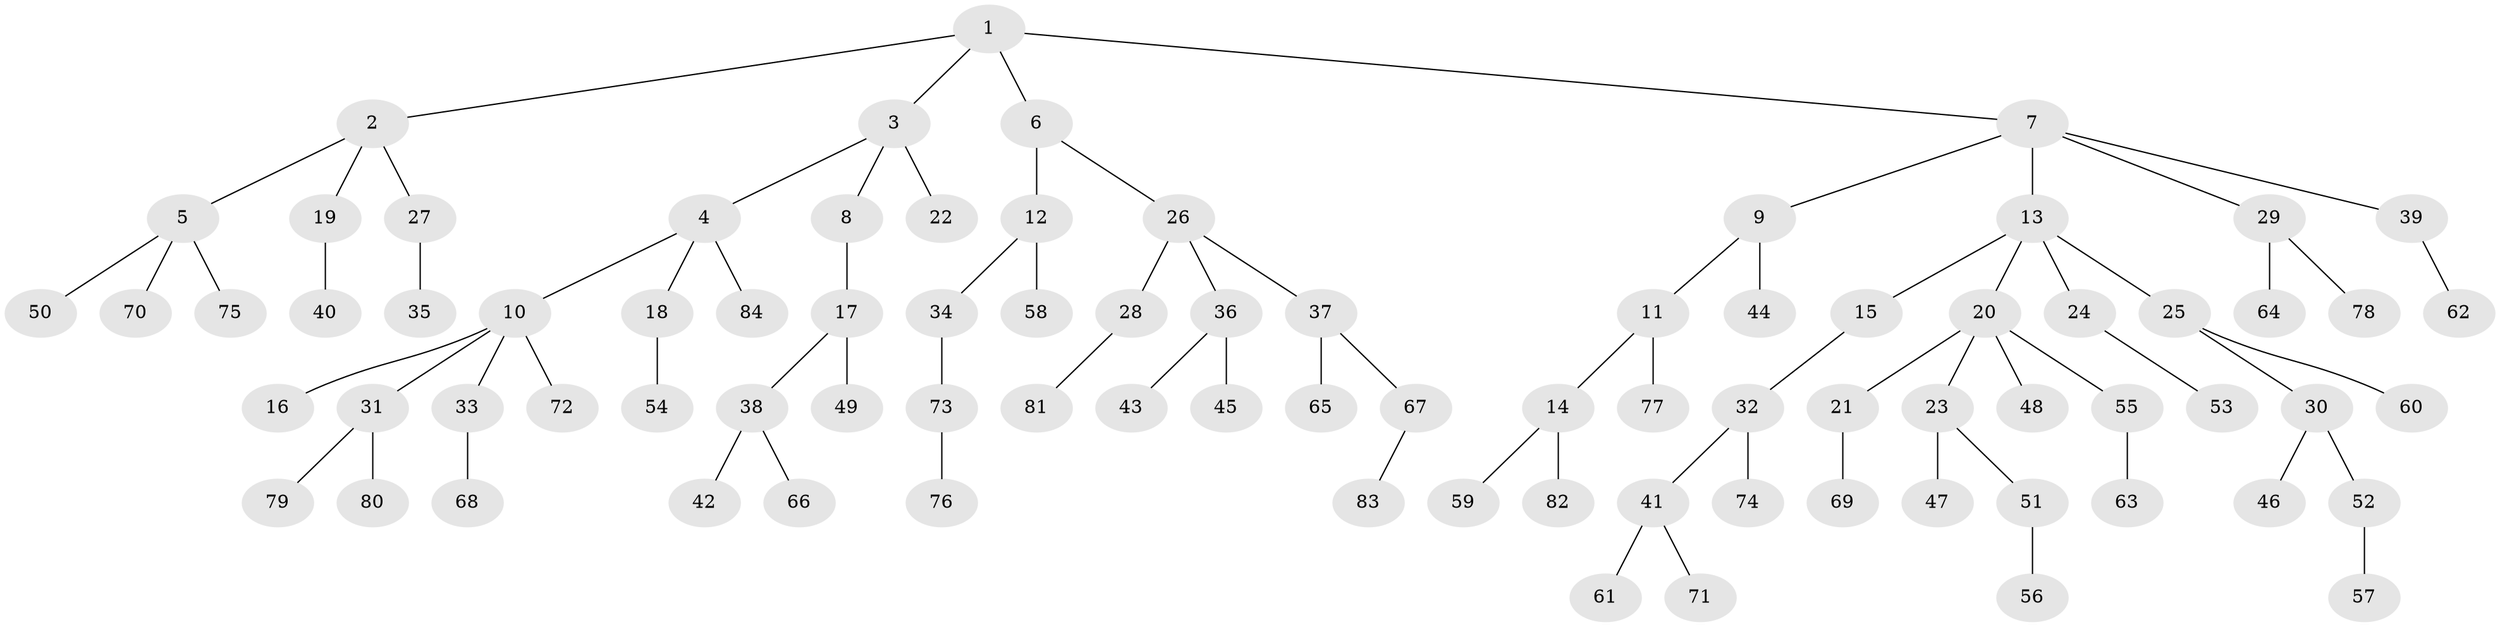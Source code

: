 // Generated by graph-tools (version 1.1) at 2025/53/03/09/25 04:53:40]
// undirected, 84 vertices, 83 edges
graph export_dot {
graph [start="1"]
  node [color=gray90,style=filled];
  1;
  2;
  3;
  4;
  5;
  6;
  7;
  8;
  9;
  10;
  11;
  12;
  13;
  14;
  15;
  16;
  17;
  18;
  19;
  20;
  21;
  22;
  23;
  24;
  25;
  26;
  27;
  28;
  29;
  30;
  31;
  32;
  33;
  34;
  35;
  36;
  37;
  38;
  39;
  40;
  41;
  42;
  43;
  44;
  45;
  46;
  47;
  48;
  49;
  50;
  51;
  52;
  53;
  54;
  55;
  56;
  57;
  58;
  59;
  60;
  61;
  62;
  63;
  64;
  65;
  66;
  67;
  68;
  69;
  70;
  71;
  72;
  73;
  74;
  75;
  76;
  77;
  78;
  79;
  80;
  81;
  82;
  83;
  84;
  1 -- 2;
  1 -- 3;
  1 -- 6;
  1 -- 7;
  2 -- 5;
  2 -- 19;
  2 -- 27;
  3 -- 4;
  3 -- 8;
  3 -- 22;
  4 -- 10;
  4 -- 18;
  4 -- 84;
  5 -- 50;
  5 -- 70;
  5 -- 75;
  6 -- 12;
  6 -- 26;
  7 -- 9;
  7 -- 13;
  7 -- 29;
  7 -- 39;
  8 -- 17;
  9 -- 11;
  9 -- 44;
  10 -- 16;
  10 -- 31;
  10 -- 33;
  10 -- 72;
  11 -- 14;
  11 -- 77;
  12 -- 34;
  12 -- 58;
  13 -- 15;
  13 -- 20;
  13 -- 24;
  13 -- 25;
  14 -- 59;
  14 -- 82;
  15 -- 32;
  17 -- 38;
  17 -- 49;
  18 -- 54;
  19 -- 40;
  20 -- 21;
  20 -- 23;
  20 -- 48;
  20 -- 55;
  21 -- 69;
  23 -- 47;
  23 -- 51;
  24 -- 53;
  25 -- 30;
  25 -- 60;
  26 -- 28;
  26 -- 36;
  26 -- 37;
  27 -- 35;
  28 -- 81;
  29 -- 64;
  29 -- 78;
  30 -- 46;
  30 -- 52;
  31 -- 79;
  31 -- 80;
  32 -- 41;
  32 -- 74;
  33 -- 68;
  34 -- 73;
  36 -- 43;
  36 -- 45;
  37 -- 65;
  37 -- 67;
  38 -- 42;
  38 -- 66;
  39 -- 62;
  41 -- 61;
  41 -- 71;
  51 -- 56;
  52 -- 57;
  55 -- 63;
  67 -- 83;
  73 -- 76;
}

